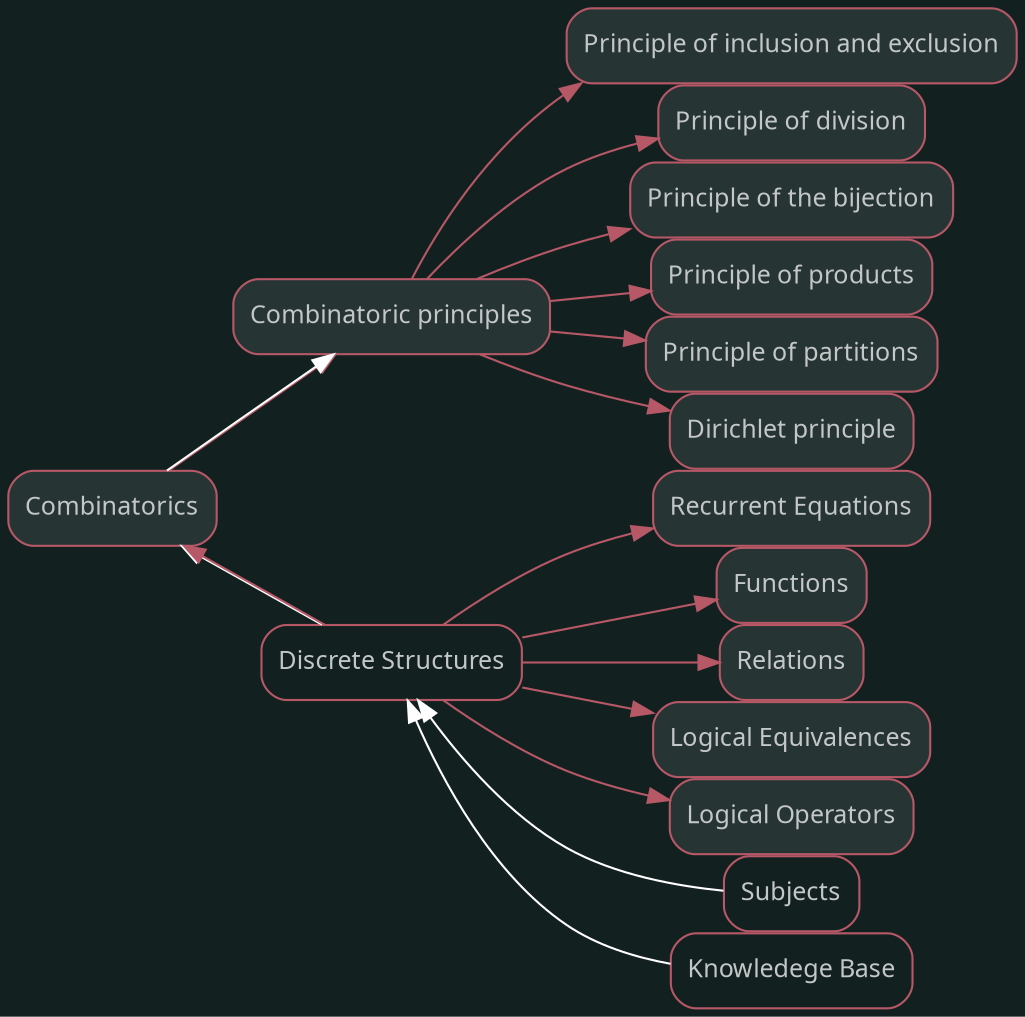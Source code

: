 digraph "Combinatorics" {graph [nodesep=0,ranksep=0,rankdir="LR",bgcolor="#132020"];node [shape="rectangle",style="rounded,filled",fontname="sans",fontsize="12px",labelfontname="sans",color="#b75867",fillcolor="#273434",fontcolor="#c4c7c7"];"Combinatorics" [label="Combinatorics",tooltip="Combinatorics",URL="../Combinatorics.html",target="_parent"];"Combinatoric principles" [label="Combinatoric principles",tooltip="Combinatoric principles",URL="../Combinatoric principles.html",target="_parent"];subgraph "Forward Combinatorics" {edge [color="#b75867"];"Combinatorics" -> "Combinatoric principles";}
node [shape="rectangle",style="rounded",fontname="sans",fontsize="12px",labelfontname="sans",color="#b75867",fillcolor="#FFFFFF",fontcolor="#c4c7c7"];"Discrete Structures" [label="Discrete Structures",tooltip="Discrete Structures",URL="../Discrete Structures.html",target="_parent"];subgraph "Backward Combinatorics" {edge [dir="back",color="#FFFFFF"];"Combinatorics" -> "Discrete Structures";}node [shape="rectangle",style="rounded,filled",fontname="sans",fontsize="12px",labelfontname="sans",color="#b75867",fillcolor="#273434",fontcolor="#c4c7c7"];"Combinatoric principles" [label="Combinatoric principles",tooltip="Combinatoric principles",URL="../Combinatoric principles.html",target="_parent"];"Principle of inclusion and exclusion" [label="Principle of inclusion and exclusion",tooltip="Principle of inclusion and exclusion",URL="../Principle of inclusion and exclusion.html",target="_parent"];"Principle of division" [label="Principle of division",tooltip="Principle of division",URL="../Principle of division.html",target="_parent"];"Principle of the bijection" [label="Principle of the bijection",tooltip="Principle of the bijection",URL="../Principle of the bijection.html",target="_parent"];"Principle of products" [label="Principle of products",tooltip="Principle of products",URL="../Principle of products.html",target="_parent"];"Principle of partitions" [label="Principle of partitions",tooltip="Principle of partitions",URL="../Principle of partitions.html",target="_parent"];"Dirichlet principle" [label="Dirichlet principle",tooltip="Dirichlet principle",URL="../Dirichlet principle.html",target="_parent"];subgraph "Forward Combinatoric principles" {edge [color="#b75867"];"Combinatoric principles" -> "Principle of inclusion and exclusion";"Combinatoric principles" -> "Principle of division";"Combinatoric principles" -> "Principle of the bijection";"Combinatoric principles" -> "Principle of products";"Combinatoric principles" -> "Principle of partitions";"Combinatoric principles" -> "Dirichlet principle";}
node [shape="rectangle",style="rounded",fontname="sans",fontsize="12px",labelfontname="sans",color="#b75867",fillcolor="#FFFFFF",fontcolor="#c4c7c7"];"Combinatorics" [label="Combinatorics",tooltip="Combinatorics",URL="../Combinatorics.html",target="_parent"];subgraph "Backward Combinatoric principles" {edge [dir="back",color="#FFFFFF"];"Combinatoric principles" -> "Combinatorics";}node [shape="rectangle",style="rounded,filled",fontname="sans",fontsize="12px",labelfontname="sans",color="#b75867",fillcolor="#273434",fontcolor="#c4c7c7"];"Discrete Structures" [label="Discrete Structures",tooltip="Discrete Structures",URL="../Discrete Structures.html",target="_parent"];"Recurrent Equations" [label="Recurrent Equations",tooltip="Recurrent Equations",URL="../Recurrent Equations.html",target="_parent"];"Combinatorics" [label="Combinatorics",tooltip="Combinatorics",URL="../Combinatorics.html",target="_parent"];"Functions" [label="Functions",tooltip="Functions",URL="../Functions.html",target="_parent"];"Relations" [label="Relations",tooltip="Relations",URL="../Relations.html",target="_parent"];"Logical Equivalences" [label="Logical Equivalences",tooltip="Logical Equivalences",URL="../Logical Equivalences.html",target="_parent"];"Logical Operators" [label="Logical Operators",tooltip="Logical Operators",URL="../Logical Operators.html",target="_parent"];subgraph "Forward Discrete Structures" {edge [color="#b75867"];"Discrete Structures" -> "Recurrent Equations";"Discrete Structures" -> "Combinatorics";"Discrete Structures" -> "Functions";"Discrete Structures" -> "Relations";"Discrete Structures" -> "Logical Equivalences";"Discrete Structures" -> "Logical Operators";}
node [shape="rectangle",style="rounded",fontname="sans",fontsize="12px",labelfontname="sans",color="#b75867",fillcolor="#FFFFFF",fontcolor="#c4c7c7"];"Subjects" [label="Subjects",tooltip="Subjects",URL="../Subjects.html",target="_parent"];"Knowledege Base" [label="Knowledege Base",tooltip="Knowledege Base",URL="../Knowledege Base.html",target="_parent"];subgraph "Backward Discrete Structures" {edge [dir="back",color="#FFFFFF"];"Discrete Structures" -> "Subjects";"Discrete Structures" -> "Knowledege Base";}}